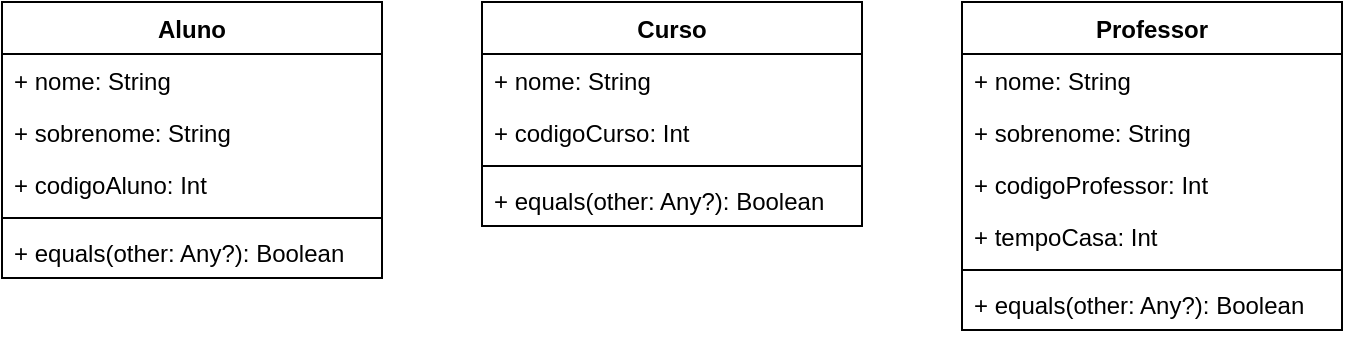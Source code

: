<mxfile version="13.7.3" type="device"><diagram id="QUUCnD6aDWDqo5BVCzj1" name="Page-1"><mxGraphModel dx="1102" dy="583" grid="1" gridSize="10" guides="1" tooltips="1" connect="1" arrows="1" fold="1" page="1" pageScale="1" pageWidth="827" pageHeight="1169" math="0" shadow="0"><root><mxCell id="0"/><mxCell id="1" parent="0"/><mxCell id="GK7I19TVUTFbV8riElNi-13" value="Aluno" style="swimlane;fontStyle=1;align=center;verticalAlign=top;childLayout=stackLayout;horizontal=1;startSize=26;horizontalStack=0;resizeParent=1;resizeParentMax=0;resizeLast=0;collapsible=1;marginBottom=0;" parent="1" vertex="1"><mxGeometry x="40" y="80" width="190" height="138" as="geometry"/></mxCell><mxCell id="GK7I19TVUTFbV8riElNi-14" value="+ nome: String" style="text;strokeColor=none;fillColor=none;align=left;verticalAlign=top;spacingLeft=4;spacingRight=4;overflow=hidden;rotatable=0;points=[[0,0.5],[1,0.5]];portConstraint=eastwest;" parent="GK7I19TVUTFbV8riElNi-13" vertex="1"><mxGeometry y="26" width="190" height="26" as="geometry"/></mxCell><mxCell id="GK7I19TVUTFbV8riElNi-17" value="+ sobrenome: String" style="text;strokeColor=none;fillColor=none;align=left;verticalAlign=top;spacingLeft=4;spacingRight=4;overflow=hidden;rotatable=0;points=[[0,0.5],[1,0.5]];portConstraint=eastwest;" parent="GK7I19TVUTFbV8riElNi-13" vertex="1"><mxGeometry y="52" width="190" height="26" as="geometry"/></mxCell><mxCell id="GK7I19TVUTFbV8riElNi-18" value="+ codigoAluno: Int" style="text;strokeColor=none;fillColor=none;align=left;verticalAlign=top;spacingLeft=4;spacingRight=4;overflow=hidden;rotatable=0;points=[[0,0.5],[1,0.5]];portConstraint=eastwest;" parent="GK7I19TVUTFbV8riElNi-13" vertex="1"><mxGeometry y="78" width="190" height="26" as="geometry"/></mxCell><mxCell id="GK7I19TVUTFbV8riElNi-15" value="" style="line;strokeWidth=1;fillColor=none;align=left;verticalAlign=middle;spacingTop=-1;spacingLeft=3;spacingRight=3;rotatable=0;labelPosition=right;points=[];portConstraint=eastwest;" parent="GK7I19TVUTFbV8riElNi-13" vertex="1"><mxGeometry y="104" width="190" height="8" as="geometry"/></mxCell><mxCell id="GK7I19TVUTFbV8riElNi-16" value="+ equals(other: Any?): Boolean" style="text;strokeColor=none;fillColor=none;align=left;verticalAlign=top;spacingLeft=4;spacingRight=4;overflow=hidden;rotatable=0;points=[[0,0.5],[1,0.5]];portConstraint=eastwest;" parent="GK7I19TVUTFbV8riElNi-13" vertex="1"><mxGeometry y="112" width="190" height="26" as="geometry"/></mxCell><mxCell id="GK7I19TVUTFbV8riElNi-8" value="Curso" style="swimlane;fontStyle=1;align=center;verticalAlign=top;childLayout=stackLayout;horizontal=1;startSize=26;horizontalStack=0;resizeParent=1;resizeParentMax=0;resizeLast=0;collapsible=1;marginBottom=0;" parent="1" vertex="1"><mxGeometry x="280" y="80" width="190" height="112" as="geometry"/></mxCell><mxCell id="GK7I19TVUTFbV8riElNi-9" value="+ nome: String" style="text;strokeColor=none;fillColor=none;align=left;verticalAlign=top;spacingLeft=4;spacingRight=4;overflow=hidden;rotatable=0;points=[[0,0.5],[1,0.5]];portConstraint=eastwest;" parent="GK7I19TVUTFbV8riElNi-8" vertex="1"><mxGeometry y="26" width="190" height="26" as="geometry"/></mxCell><mxCell id="GK7I19TVUTFbV8riElNi-12" value="+ codigoCurso: Int" style="text;strokeColor=none;fillColor=none;align=left;verticalAlign=top;spacingLeft=4;spacingRight=4;overflow=hidden;rotatable=0;points=[[0,0.5],[1,0.5]];portConstraint=eastwest;" parent="GK7I19TVUTFbV8riElNi-8" vertex="1"><mxGeometry y="52" width="190" height="26" as="geometry"/></mxCell><mxCell id="GK7I19TVUTFbV8riElNi-10" value="" style="line;strokeWidth=1;fillColor=none;align=left;verticalAlign=middle;spacingTop=-1;spacingLeft=3;spacingRight=3;rotatable=0;labelPosition=right;points=[];portConstraint=eastwest;" parent="GK7I19TVUTFbV8riElNi-8" vertex="1"><mxGeometry y="78" width="190" height="8" as="geometry"/></mxCell><mxCell id="GK7I19TVUTFbV8riElNi-11" value="+ equals(other: Any?): Boolean" style="text;strokeColor=none;fillColor=none;align=left;verticalAlign=top;spacingLeft=4;spacingRight=4;overflow=hidden;rotatable=0;points=[[0,0.5],[1,0.5]];portConstraint=eastwest;" parent="GK7I19TVUTFbV8riElNi-8" vertex="1"><mxGeometry y="86" width="190" height="26" as="geometry"/></mxCell><mxCell id="6pcOomgbxYtR077IxrYb-1" value="Professor" style="swimlane;fontStyle=1;align=center;verticalAlign=top;childLayout=stackLayout;horizontal=1;startSize=26;horizontalStack=0;resizeParent=1;resizeParentMax=0;resizeLast=0;collapsible=1;marginBottom=0;" vertex="1" parent="1"><mxGeometry x="520" y="80" width="190" height="164" as="geometry"/></mxCell><mxCell id="6pcOomgbxYtR077IxrYb-2" value="+ nome: String" style="text;strokeColor=none;fillColor=none;align=left;verticalAlign=top;spacingLeft=4;spacingRight=4;overflow=hidden;rotatable=0;points=[[0,0.5],[1,0.5]];portConstraint=eastwest;" vertex="1" parent="6pcOomgbxYtR077IxrYb-1"><mxGeometry y="26" width="190" height="26" as="geometry"/></mxCell><mxCell id="6pcOomgbxYtR077IxrYb-5" value="+ sobrenome: String" style="text;strokeColor=none;fillColor=none;align=left;verticalAlign=top;spacingLeft=4;spacingRight=4;overflow=hidden;rotatable=0;points=[[0,0.5],[1,0.5]];portConstraint=eastwest;" vertex="1" parent="6pcOomgbxYtR077IxrYb-1"><mxGeometry y="52" width="190" height="26" as="geometry"/></mxCell><mxCell id="6pcOomgbxYtR077IxrYb-7" value="+ codigoProfessor: Int" style="text;strokeColor=none;fillColor=none;align=left;verticalAlign=top;spacingLeft=4;spacingRight=4;overflow=hidden;rotatable=0;points=[[0,0.5],[1,0.5]];portConstraint=eastwest;" vertex="1" parent="6pcOomgbxYtR077IxrYb-1"><mxGeometry y="78" width="190" height="26" as="geometry"/></mxCell><mxCell id="6pcOomgbxYtR077IxrYb-6" value="+ tempoCasa: Int" style="text;strokeColor=none;fillColor=none;align=left;verticalAlign=top;spacingLeft=4;spacingRight=4;overflow=hidden;rotatable=0;points=[[0,0.5],[1,0.5]];portConstraint=eastwest;" vertex="1" parent="6pcOomgbxYtR077IxrYb-1"><mxGeometry y="104" width="190" height="26" as="geometry"/></mxCell><mxCell id="6pcOomgbxYtR077IxrYb-3" value="" style="line;strokeWidth=1;fillColor=none;align=left;verticalAlign=middle;spacingTop=-1;spacingLeft=3;spacingRight=3;rotatable=0;labelPosition=right;points=[];portConstraint=eastwest;" vertex="1" parent="6pcOomgbxYtR077IxrYb-1"><mxGeometry y="130" width="190" height="8" as="geometry"/></mxCell><mxCell id="6pcOomgbxYtR077IxrYb-4" value="+ equals(other: Any?): Boolean" style="text;strokeColor=none;fillColor=none;align=left;verticalAlign=top;spacingLeft=4;spacingRight=4;overflow=hidden;rotatable=0;points=[[0,0.5],[1,0.5]];portConstraint=eastwest;" vertex="1" parent="6pcOomgbxYtR077IxrYb-1"><mxGeometry y="138" width="190" height="26" as="geometry"/></mxCell></root></mxGraphModel></diagram></mxfile>